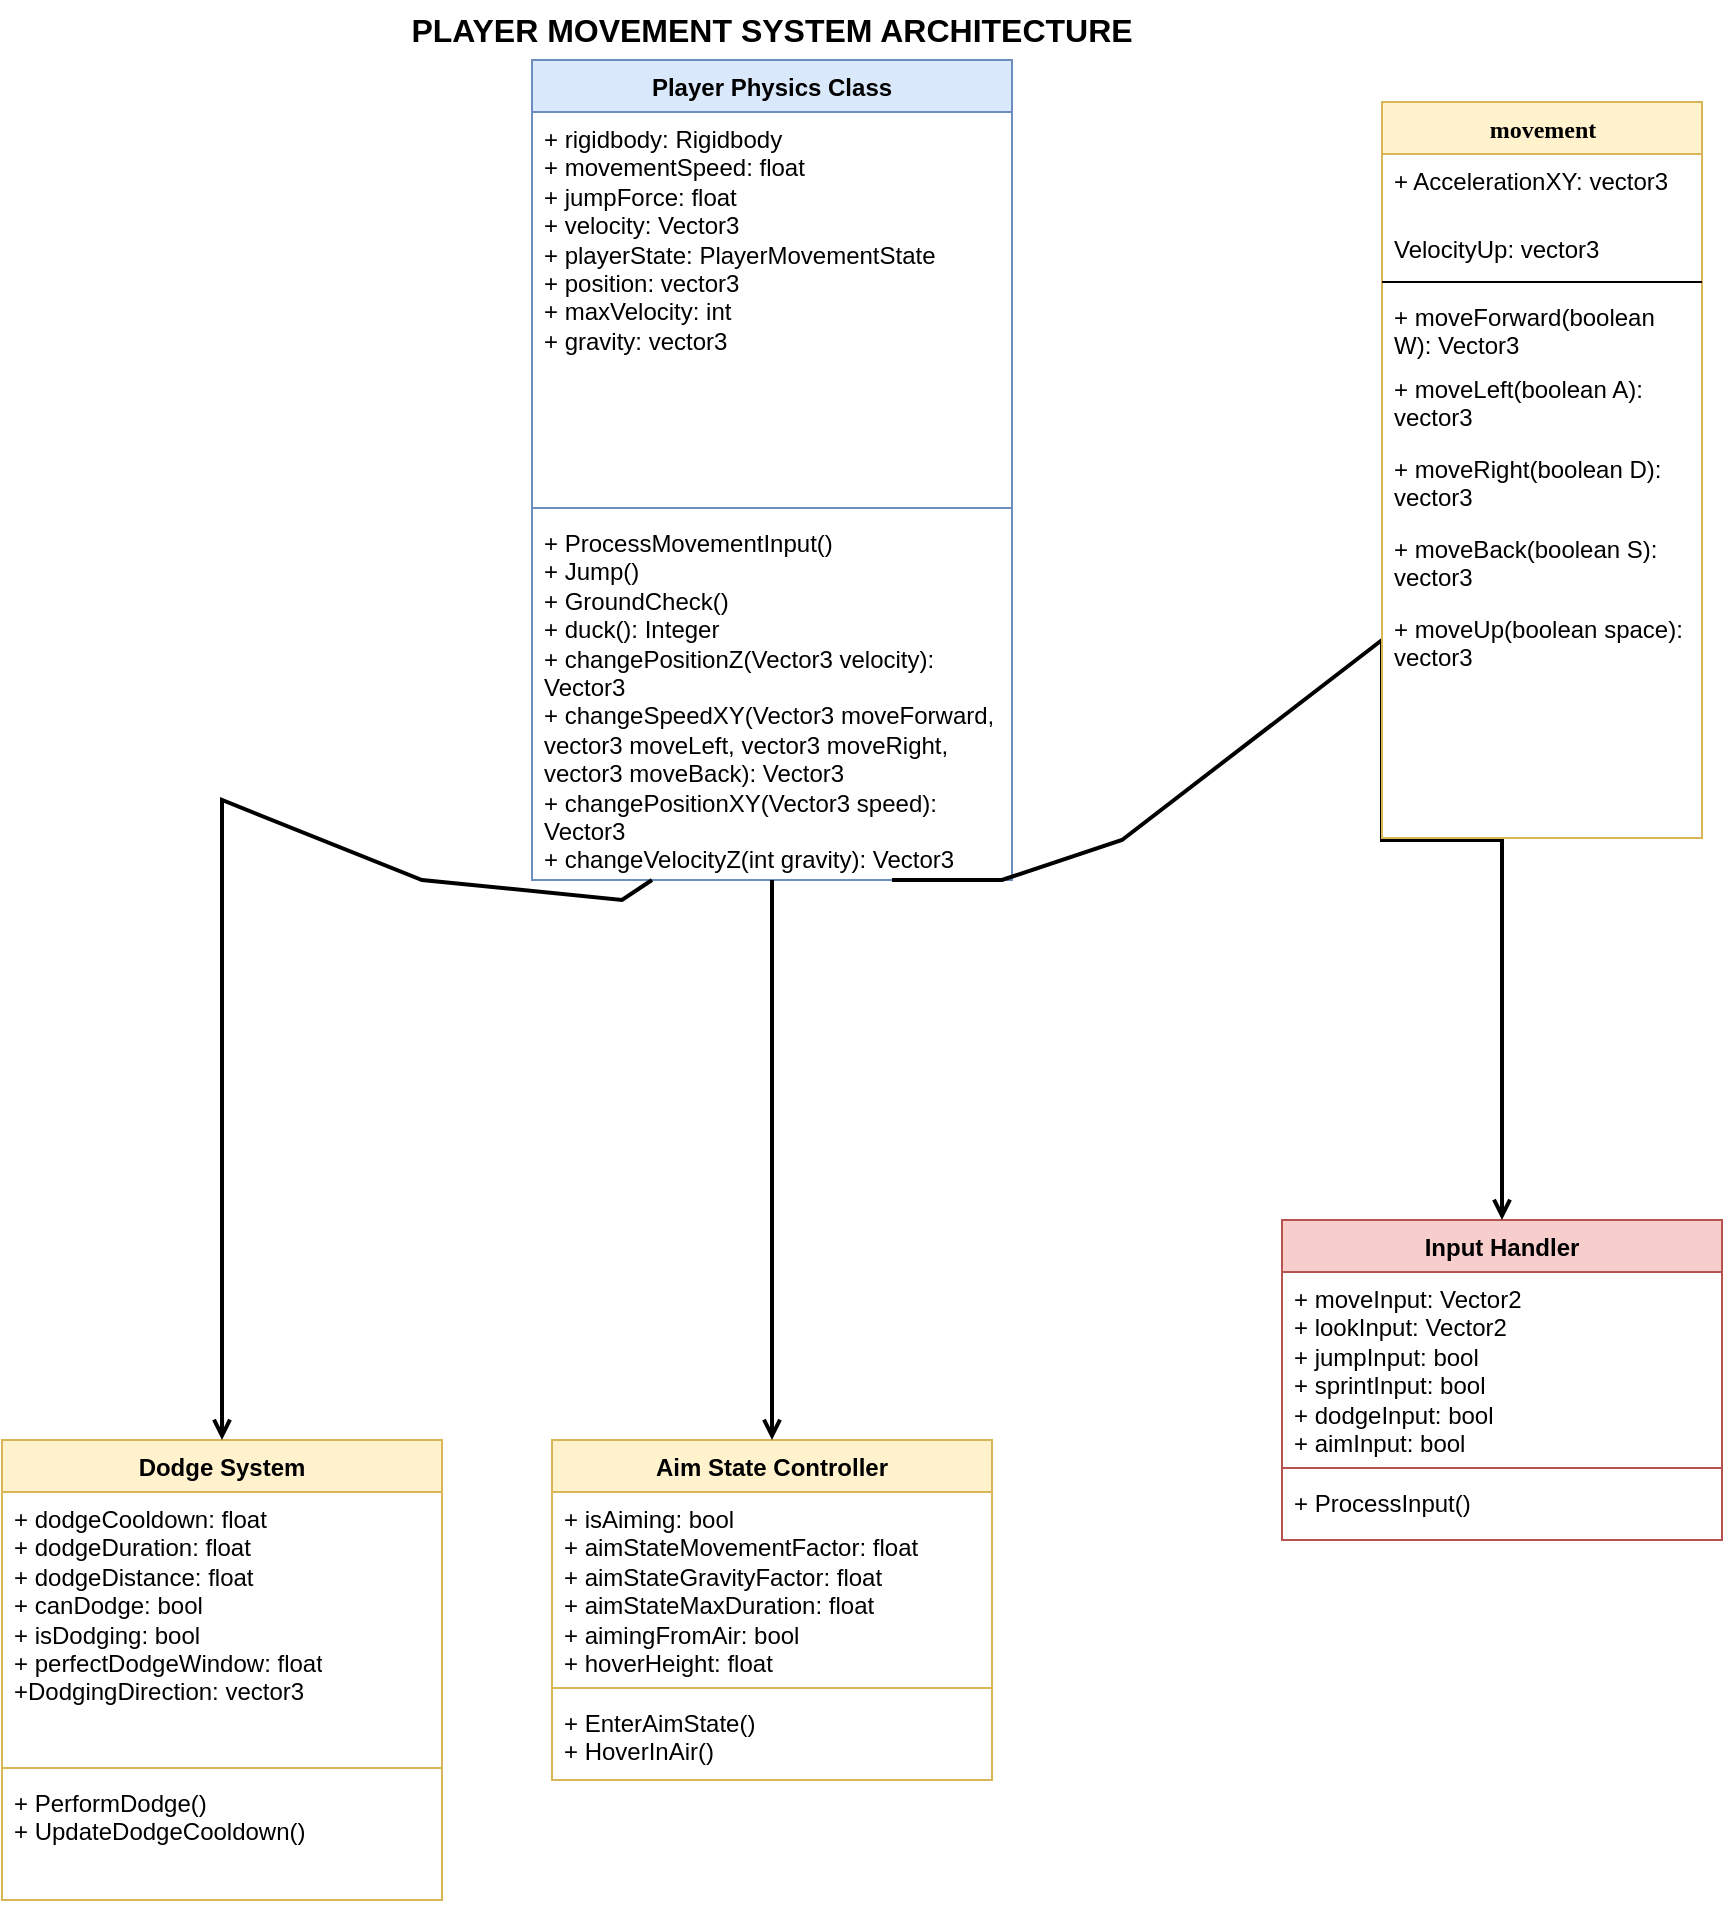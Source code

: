 <mxfile version="26.2.15">
  <diagram name="Page-1" id="9f46799a-70d6-7492-0946-bef42562c5a5">
    <mxGraphModel dx="788" dy="1570" grid="1" gridSize="10" guides="1" tooltips="1" connect="1" arrows="1" fold="1" page="1" pageScale="1" pageWidth="1100" pageHeight="850" background="none" math="0" shadow="0">
      <root>
        <mxCell id="0" />
        <mxCell id="1" parent="0" />
        <mxCell id="8Fjm7JeparW_NhXNGkjk-14" value="PLAYER MOVEMENT SYSTEM ARCHITECTURE" style="text;html=1;strokeColor=none;fillColor=none;align=center;verticalAlign=middle;whiteSpace=wrap;rounded=0;fontSize=16;fontStyle=1" vertex="1" parent="1">
          <mxGeometry x="175" y="-20" width="500" height="30" as="geometry" />
        </mxCell>
        <mxCell id="8Fjm7JeparW_NhXNGkjk-15" value="Player Physics Class" style="swimlane;fontStyle=1;align=center;verticalAlign=top;childLayout=stackLayout;horizontal=1;startSize=26;horizontalStack=0;resizeParent=1;resizeParentMax=0;resizeLast=0;collapsible=1;marginBottom=0;whiteSpace=wrap;html=1;fillColor=#dae8fc;strokeColor=#6c8ebf;" vertex="1" parent="1">
          <mxGeometry x="305" y="10" width="240" height="410" as="geometry" />
        </mxCell>
        <mxCell id="8Fjm7JeparW_NhXNGkjk-16" value="+ rigidbody: Rigidbody&lt;br&gt;+ movementSpeed: float&lt;br&gt;+ jumpForce: float&lt;br&gt;+ velocity: Vector3&lt;br&gt;+ playerState: PlayerMovementState&lt;div&gt;+ position: vector3&lt;/div&gt;&lt;div&gt;+ maxVelocity: int&lt;/div&gt;&lt;div&gt;+ gravity: vector3&lt;/div&gt;" style="text;strokeColor=none;fillColor=none;align=left;verticalAlign=top;spacingLeft=4;spacingRight=4;overflow=hidden;rotatable=0;points=[[0,0.5],[1,0.5]];portConstraint=eastwest;whiteSpace=wrap;html=1;" vertex="1" parent="8Fjm7JeparW_NhXNGkjk-15">
          <mxGeometry y="26" width="240" height="194" as="geometry" />
        </mxCell>
        <mxCell id="8Fjm7JeparW_NhXNGkjk-17" value="" style="line;strokeWidth=1;fillColor=none;align=left;verticalAlign=middle;spacingTop=-1;spacingLeft=3;spacingRight=3;rotatable=0;labelPosition=right;points=[];portConstraint=eastwest;strokeColor=inherit;" vertex="1" parent="8Fjm7JeparW_NhXNGkjk-15">
          <mxGeometry y="220" width="240" height="8" as="geometry" />
        </mxCell>
        <mxCell id="8Fjm7JeparW_NhXNGkjk-18" value="+ ProcessMovementInput()&lt;br&gt;+ Jump()&lt;br&gt;+ GroundCheck()&lt;div&gt;+ duck(): Integer&lt;/div&gt;&lt;div&gt;+ changePositionZ(Vector3 velocity): Vector3&lt;/div&gt;&lt;div&gt;+ changeSpeedXY(Vector3 moveForward, vector3 moveLeft, vector3 moveRight, vector3 moveBack): Vector3&lt;/div&gt;&lt;div&gt;+ changePositionXY(Vector3 speed): Vector3&lt;/div&gt;&lt;div&gt;+ changeVelocityZ(int gravity): Vector3&lt;/div&gt;&lt;div&gt;&lt;br&gt;&lt;/div&gt;" style="text;strokeColor=none;fillColor=none;align=left;verticalAlign=top;spacingLeft=4;spacingRight=4;overflow=hidden;rotatable=0;points=[[0,0.5],[1,0.5]];portConstraint=eastwest;whiteSpace=wrap;html=1;" vertex="1" parent="8Fjm7JeparW_NhXNGkjk-15">
          <mxGeometry y="228" width="240" height="182" as="geometry" />
        </mxCell>
        <mxCell id="8Fjm7JeparW_NhXNGkjk-19" value="Dodge System" style="swimlane;fontStyle=1;align=center;verticalAlign=top;childLayout=stackLayout;horizontal=1;startSize=26;horizontalStack=0;resizeParent=1;resizeParentMax=0;resizeLast=0;collapsible=1;marginBottom=0;whiteSpace=wrap;html=1;fillColor=#fff2cc;strokeColor=#d6b656;" vertex="1" parent="1">
          <mxGeometry x="40" y="700" width="220" height="230" as="geometry" />
        </mxCell>
        <mxCell id="8Fjm7JeparW_NhXNGkjk-20" value="+ dodgeCooldown: float&lt;br&gt;+ dodgeDuration: float&lt;br&gt;+ dodgeDistance: float&lt;br&gt;+ canDodge: bool&lt;br&gt;+ isDodging: bool&lt;br&gt;+ perfectDodgeWindow: float&lt;div&gt;+DodgingDirection: vector3&lt;/div&gt;" style="text;strokeColor=none;fillColor=none;align=left;verticalAlign=top;spacingLeft=4;spacingRight=4;overflow=hidden;rotatable=0;points=[[0,0.5],[1,0.5]];portConstraint=eastwest;whiteSpace=wrap;html=1;" vertex="1" parent="8Fjm7JeparW_NhXNGkjk-19">
          <mxGeometry y="26" width="220" height="134" as="geometry" />
        </mxCell>
        <mxCell id="8Fjm7JeparW_NhXNGkjk-21" value="" style="line;strokeWidth=1;fillColor=none;align=left;verticalAlign=middle;spacingTop=-1;spacingLeft=3;spacingRight=3;rotatable=0;labelPosition=right;points=[];portConstraint=eastwest;strokeColor=inherit;" vertex="1" parent="8Fjm7JeparW_NhXNGkjk-19">
          <mxGeometry y="160" width="220" height="8" as="geometry" />
        </mxCell>
        <mxCell id="8Fjm7JeparW_NhXNGkjk-22" value="+ PerformDodge()&lt;br&gt;+ UpdateDodgeCooldown()" style="text;strokeColor=none;fillColor=none;align=left;verticalAlign=top;spacingLeft=4;spacingRight=4;overflow=hidden;rotatable=0;points=[[0,0.5],[1,0.5]];portConstraint=eastwest;whiteSpace=wrap;html=1;" vertex="1" parent="8Fjm7JeparW_NhXNGkjk-19">
          <mxGeometry y="168" width="220" height="62" as="geometry" />
        </mxCell>
        <mxCell id="8Fjm7JeparW_NhXNGkjk-23" value="Aim State Controller" style="swimlane;fontStyle=1;align=center;verticalAlign=top;childLayout=stackLayout;horizontal=1;startSize=26;horizontalStack=0;resizeParent=1;resizeParentMax=0;resizeLast=0;collapsible=1;marginBottom=0;whiteSpace=wrap;html=1;fillColor=#fff2cc;strokeColor=#d6b656;" vertex="1" parent="1">
          <mxGeometry x="315" y="700" width="220" height="170" as="geometry" />
        </mxCell>
        <mxCell id="8Fjm7JeparW_NhXNGkjk-24" value="+ isAiming: bool&lt;br&gt;+ aimStateMovementFactor: float&lt;br&gt;+ aimStateGravityFactor: float&lt;br&gt;+ aimStateMaxDuration: float&lt;br&gt;+ aimingFromAir: bool&lt;br&gt;+ hoverHeight: float" style="text;strokeColor=none;fillColor=none;align=left;verticalAlign=top;spacingLeft=4;spacingRight=4;overflow=hidden;rotatable=0;points=[[0,0.5],[1,0.5]];portConstraint=eastwest;whiteSpace=wrap;html=1;" vertex="1" parent="8Fjm7JeparW_NhXNGkjk-23">
          <mxGeometry y="26" width="220" height="94" as="geometry" />
        </mxCell>
        <mxCell id="8Fjm7JeparW_NhXNGkjk-25" value="" style="line;strokeWidth=1;fillColor=none;align=left;verticalAlign=middle;spacingTop=-1;spacingLeft=3;spacingRight=3;rotatable=0;labelPosition=right;points=[];portConstraint=eastwest;strokeColor=inherit;" vertex="1" parent="8Fjm7JeparW_NhXNGkjk-23">
          <mxGeometry y="120" width="220" height="8" as="geometry" />
        </mxCell>
        <mxCell id="8Fjm7JeparW_NhXNGkjk-26" value="+ EnterAimState()&lt;br&gt;+ HoverInAir()" style="text;strokeColor=none;fillColor=none;align=left;verticalAlign=top;spacingLeft=4;spacingRight=4;overflow=hidden;rotatable=0;points=[[0,0.5],[1,0.5]];portConstraint=eastwest;whiteSpace=wrap;html=1;" vertex="1" parent="8Fjm7JeparW_NhXNGkjk-23">
          <mxGeometry y="128" width="220" height="42" as="geometry" />
        </mxCell>
        <mxCell id="8Fjm7JeparW_NhXNGkjk-27" value="Input Handler" style="swimlane;fontStyle=1;align=center;verticalAlign=top;childLayout=stackLayout;horizontal=1;startSize=26;horizontalStack=0;resizeParent=1;resizeParentMax=0;resizeLast=0;collapsible=1;marginBottom=0;whiteSpace=wrap;html=1;fillColor=#f8cecc;strokeColor=#b85450;" vertex="1" parent="1">
          <mxGeometry x="680" y="590" width="220" height="160" as="geometry" />
        </mxCell>
        <mxCell id="8Fjm7JeparW_NhXNGkjk-28" value="+ moveInput: Vector2&lt;br&gt;+ lookInput: Vector2&lt;br&gt;+ jumpInput: bool&lt;br&gt;+ sprintInput: bool&lt;br&gt;+ dodgeInput: bool&lt;br&gt;+ aimInput: bool" style="text;strokeColor=none;fillColor=none;align=left;verticalAlign=top;spacingLeft=4;spacingRight=4;overflow=hidden;rotatable=0;points=[[0,0.5],[1,0.5]];portConstraint=eastwest;whiteSpace=wrap;html=1;" vertex="1" parent="8Fjm7JeparW_NhXNGkjk-27">
          <mxGeometry y="26" width="220" height="94" as="geometry" />
        </mxCell>
        <mxCell id="8Fjm7JeparW_NhXNGkjk-29" value="" style="line;strokeWidth=1;fillColor=none;align=left;verticalAlign=middle;spacingTop=-1;spacingLeft=3;spacingRight=3;rotatable=0;labelPosition=right;points=[];portConstraint=eastwest;strokeColor=inherit;" vertex="1" parent="8Fjm7JeparW_NhXNGkjk-27">
          <mxGeometry y="120" width="220" height="8" as="geometry" />
        </mxCell>
        <mxCell id="8Fjm7JeparW_NhXNGkjk-30" value="+ ProcessInput()&lt;div&gt;&lt;br/&gt;&lt;/div&gt;" style="text;strokeColor=none;fillColor=none;align=left;verticalAlign=top;spacingLeft=4;spacingRight=4;overflow=hidden;rotatable=0;points=[[0,0.5],[1,0.5]];portConstraint=eastwest;whiteSpace=wrap;html=1;" vertex="1" parent="8Fjm7JeparW_NhXNGkjk-27">
          <mxGeometry y="128" width="220" height="32" as="geometry" />
        </mxCell>
        <mxCell id="8Fjm7JeparW_NhXNGkjk-31" value="" style="endArrow=open;html=1;rounded=0;exitX=0.25;exitY=1;exitDx=0;exitDy=0;entryX=0.5;entryY=0;entryDx=0;entryDy=0;endFill=0;strokeWidth=2;" edge="1" parent="1" source="8Fjm7JeparW_NhXNGkjk-15" target="8Fjm7JeparW_NhXNGkjk-19">
          <mxGeometry width="50" height="50" relative="1" as="geometry">
            <mxPoint x="400" y="430" as="sourcePoint" />
            <mxPoint x="450" y="380" as="targetPoint" />
            <Array as="points">
              <mxPoint x="350" y="430" />
              <mxPoint x="250" y="420" />
              <mxPoint x="150" y="380" />
            </Array>
          </mxGeometry>
        </mxCell>
        <mxCell id="8Fjm7JeparW_NhXNGkjk-32" value="" style="endArrow=open;html=1;rounded=0;exitX=0.5;exitY=1;exitDx=0;exitDy=0;entryX=0.5;entryY=0;entryDx=0;entryDy=0;endFill=0;strokeWidth=2;" edge="1" parent="1" source="8Fjm7JeparW_NhXNGkjk-15" target="8Fjm7JeparW_NhXNGkjk-23">
          <mxGeometry width="50" height="50" relative="1" as="geometry">
            <mxPoint x="400" y="430" as="sourcePoint" />
            <mxPoint x="450" y="380" as="targetPoint" />
          </mxGeometry>
        </mxCell>
        <mxCell id="8Fjm7JeparW_NhXNGkjk-33" value="" style="endArrow=open;html=1;rounded=0;exitX=0.75;exitY=1;exitDx=0;exitDy=0;entryX=0.5;entryY=0;entryDx=0;entryDy=0;endFill=0;strokeWidth=2;" edge="1" parent="1" source="8Fjm7JeparW_NhXNGkjk-15" target="8Fjm7JeparW_NhXNGkjk-27">
          <mxGeometry width="50" height="50" relative="1" as="geometry">
            <mxPoint x="400" y="430" as="sourcePoint" />
            <mxPoint x="450" y="380" as="targetPoint" />
            <Array as="points">
              <mxPoint x="540" y="420" />
              <mxPoint x="600" y="400" />
              <mxPoint x="730" y="300" />
              <mxPoint x="730" y="400" />
              <mxPoint x="790" y="400" />
            </Array>
          </mxGeometry>
        </mxCell>
        <mxCell id="8Fjm7JeparW_NhXNGkjk-71" value="movement" style="swimlane;html=1;fontStyle=1;align=center;verticalAlign=top;childLayout=stackLayout;horizontal=1;startSize=26;horizontalStack=0;resizeParent=1;resizeLast=0;collapsible=1;marginBottom=0;swimlaneFillColor=#ffffff;rounded=0;shadow=0;comic=0;labelBackgroundColor=none;strokeWidth=1;fillColor=#fff2cc;fontFamily=Verdana;fontSize=12;strokeColor=#d6b656;" vertex="1" parent="1">
          <mxGeometry x="730" y="31" width="160" height="368" as="geometry" />
        </mxCell>
        <mxCell id="8Fjm7JeparW_NhXNGkjk-72" value="+ AccelerationXY: vector3" style="text;html=1;strokeColor=none;fillColor=none;align=left;verticalAlign=top;spacingLeft=4;spacingRight=4;whiteSpace=wrap;overflow=hidden;rotatable=0;points=[[0,0.5],[1,0.5]];portConstraint=eastwest;" vertex="1" parent="8Fjm7JeparW_NhXNGkjk-71">
          <mxGeometry y="26" width="160" height="34" as="geometry" />
        </mxCell>
        <mxCell id="8Fjm7JeparW_NhXNGkjk-73" value="VelocityUp: vector3" style="text;html=1;strokeColor=none;fillColor=none;align=left;verticalAlign=top;spacingLeft=4;spacingRight=4;whiteSpace=wrap;overflow=hidden;rotatable=0;points=[[0,0.5],[1,0.5]];portConstraint=eastwest;" vertex="1" parent="8Fjm7JeparW_NhXNGkjk-71">
          <mxGeometry y="60" width="160" height="26" as="geometry" />
        </mxCell>
        <mxCell id="8Fjm7JeparW_NhXNGkjk-74" value="" style="line;html=1;strokeWidth=1;fillColor=none;align=left;verticalAlign=middle;spacingTop=-1;spacingLeft=3;spacingRight=3;rotatable=0;labelPosition=right;points=[];portConstraint=eastwest;" vertex="1" parent="8Fjm7JeparW_NhXNGkjk-71">
          <mxGeometry y="86" width="160" height="8" as="geometry" />
        </mxCell>
        <mxCell id="8Fjm7JeparW_NhXNGkjk-75" value="+ moveForward(boolean W): Vector3" style="text;html=1;strokeColor=none;fillColor=none;align=left;verticalAlign=top;spacingLeft=4;spacingRight=4;whiteSpace=wrap;overflow=hidden;rotatable=0;points=[[0,0.5],[1,0.5]];portConstraint=eastwest;" vertex="1" parent="8Fjm7JeparW_NhXNGkjk-71">
          <mxGeometry y="94" width="160" height="36" as="geometry" />
        </mxCell>
        <mxCell id="8Fjm7JeparW_NhXNGkjk-76" value="+ moveLeft(boolean A): vector3" style="text;html=1;strokeColor=none;fillColor=none;align=left;verticalAlign=top;spacingLeft=4;spacingRight=4;whiteSpace=wrap;overflow=hidden;rotatable=0;points=[[0,0.5],[1,0.5]];portConstraint=eastwest;" vertex="1" parent="8Fjm7JeparW_NhXNGkjk-71">
          <mxGeometry y="130" width="160" height="40" as="geometry" />
        </mxCell>
        <mxCell id="8Fjm7JeparW_NhXNGkjk-77" value="+ moveRight(boolean D): vector3" style="text;html=1;strokeColor=none;fillColor=none;align=left;verticalAlign=top;spacingLeft=4;spacingRight=4;whiteSpace=wrap;overflow=hidden;rotatable=0;points=[[0,0.5],[1,0.5]];portConstraint=eastwest;" vertex="1" parent="8Fjm7JeparW_NhXNGkjk-71">
          <mxGeometry y="170" width="160" height="40" as="geometry" />
        </mxCell>
        <mxCell id="8Fjm7JeparW_NhXNGkjk-78" value="+ moveBack(boolean S): vector3" style="text;html=1;strokeColor=none;fillColor=none;align=left;verticalAlign=top;spacingLeft=4;spacingRight=4;whiteSpace=wrap;overflow=hidden;rotatable=0;points=[[0,0.5],[1,0.5]];portConstraint=eastwest;" vertex="1" parent="8Fjm7JeparW_NhXNGkjk-71">
          <mxGeometry y="210" width="160" height="40" as="geometry" />
        </mxCell>
        <mxCell id="8Fjm7JeparW_NhXNGkjk-79" value="+ moveUp(boolean space): vector3" style="text;html=1;strokeColor=none;fillColor=none;align=left;verticalAlign=top;spacingLeft=4;spacingRight=4;whiteSpace=wrap;overflow=hidden;rotatable=0;points=[[0,0.5],[1,0.5]];portConstraint=eastwest;" vertex="1" parent="8Fjm7JeparW_NhXNGkjk-71">
          <mxGeometry y="250" width="160" height="40" as="geometry" />
        </mxCell>
      </root>
    </mxGraphModel>
  </diagram>
</mxfile>
